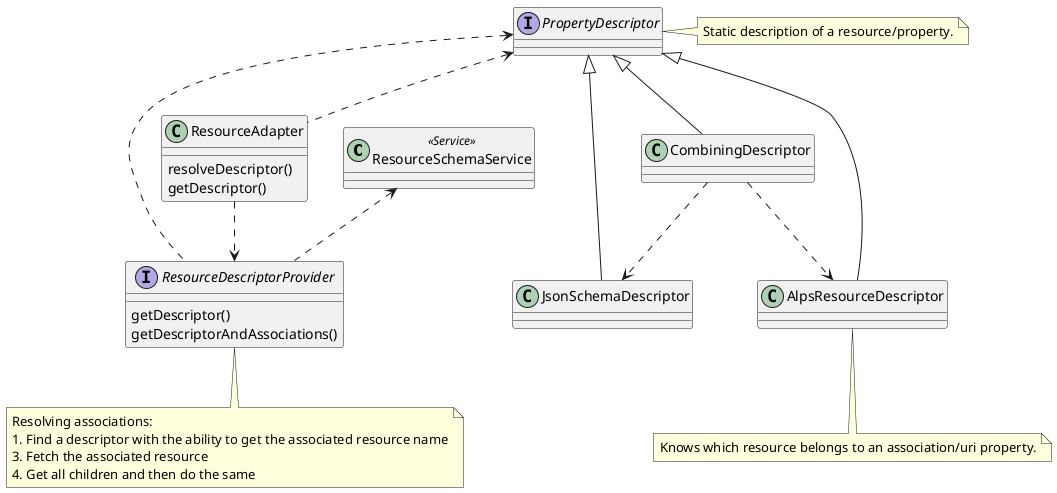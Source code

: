 @startuml
class ResourceSchemaService<<Service>>
interface ResourceDescriptorProvider {
    getDescriptor()
    getDescriptorAndAssociations()
}
interface PropertyDescriptor {
}
class CombiningDescriptor {
}
class ResourceAdapter {
    resolveDescriptor()
    getDescriptor()
}
class JsonSchemaDescriptor {
}
class AlpsResourceDescriptor {
}

ResourceSchemaService <.. ResourceDescriptorProvider

ResourceAdapter ..> ResourceDescriptorProvider

PropertyDescriptor <.. ResourceAdapter
PropertyDescriptor <|-- JsonSchemaDescriptor
PropertyDescriptor <|-- AlpsResourceDescriptor
PropertyDescriptor <|-- CombiningDescriptor
PropertyDescriptor <.. ResourceDescriptorProvider

CombiningDescriptor ..> JsonSchemaDescriptor
CombiningDescriptor ..> AlpsResourceDescriptor

note right of PropertyDescriptor
    Static description of a resource/property.
end note

note bottom of ResourceDescriptorProvider
    Resolving associations:
    1. Find a descriptor with the ability to get the associated resource name
    3. Fetch the associated resource
    4. Get all children and then do the same
end note

note bottom of AlpsResourceDescriptor
    Knows which resource belongs to an association/uri property.
end note

@enduml
